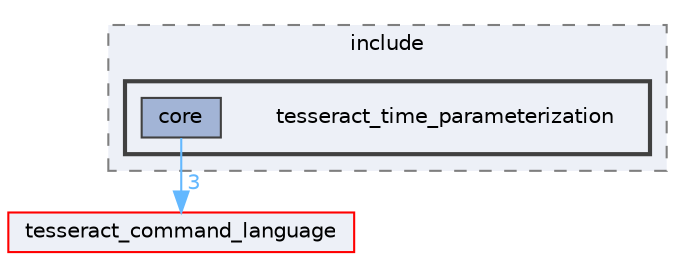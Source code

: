 digraph "tesseract_time_parameterization/core/include/tesseract_time_parameterization"
{
 // LATEX_PDF_SIZE
  bgcolor="transparent";
  edge [fontname=Helvetica,fontsize=10,labelfontname=Helvetica,labelfontsize=10];
  node [fontname=Helvetica,fontsize=10,shape=box,height=0.2,width=0.4];
  compound=true
  subgraph clusterdir_c61fb5ea46e66ff06776db1f9ff1290c {
    graph [ bgcolor="#edf0f7", pencolor="grey50", label="include", fontname=Helvetica,fontsize=10 style="filled,dashed", URL="dir_c61fb5ea46e66ff06776db1f9ff1290c.html",tooltip=""]
  subgraph clusterdir_8377c5a24ec0a906ce9017d89be3971d {
    graph [ bgcolor="#edf0f7", pencolor="grey25", label="", fontname=Helvetica,fontsize=10 style="filled,bold", URL="dir_8377c5a24ec0a906ce9017d89be3971d.html",tooltip=""]
    dir_8377c5a24ec0a906ce9017d89be3971d [shape=plaintext, label="tesseract_time_parameterization"];
  dir_7da5ca91adfc026c5910e30ddbf6f1b5 [label="core", fillcolor="#a2b4d6", color="grey25", style="filled", URL="dir_7da5ca91adfc026c5910e30ddbf6f1b5.html",tooltip=""];
  }
  }
  dir_fa47c2fa9b13a12fc195f1b83854b816 [label="tesseract_command_language", fillcolor="#edf0f7", color="red", style="filled", URL="dir_fa47c2fa9b13a12fc195f1b83854b816.html",tooltip=""];
  dir_7da5ca91adfc026c5910e30ddbf6f1b5->dir_fa47c2fa9b13a12fc195f1b83854b816 [headlabel="3", labeldistance=1.5 headhref="dir_000004_000060.html" color="steelblue1" fontcolor="steelblue1"];
}
